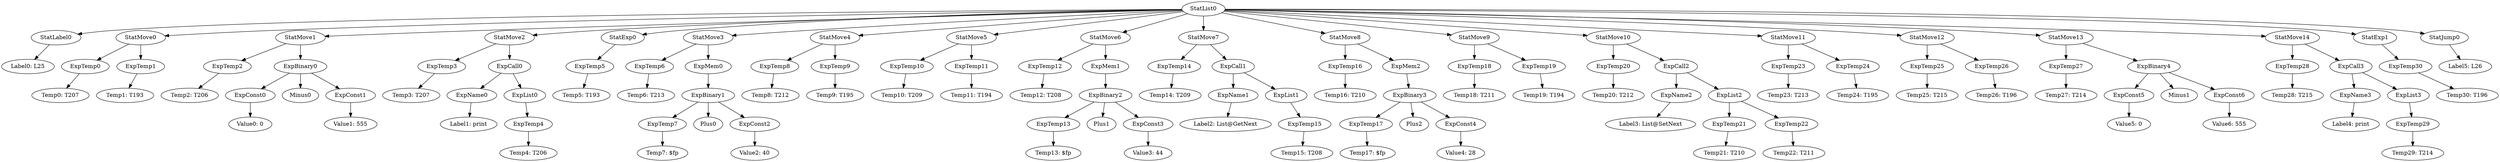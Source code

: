 digraph {
	ordering = out;
	ExpList3 -> ExpTemp29;
	ExpTemp29 -> "Temp29: T214";
	ExpName3 -> "Label4: print";
	StatMove13 -> ExpTemp27;
	StatMove13 -> ExpBinary4;
	ExpTemp27 -> "Temp27: T214";
	ExpTemp26 -> "Temp26: T196";
	ExpTemp25 -> "Temp25: T215";
	ExpTemp24 -> "Temp24: T195";
	StatMove11 -> ExpTemp23;
	StatMove11 -> ExpTemp24;
	ExpList2 -> ExpTemp21;
	ExpList2 -> ExpTemp22;
	ExpName2 -> "Label3: List@SetNext";
	StatExp1 -> ExpTemp30;
	ExpCall2 -> ExpName2;
	ExpCall2 -> ExpList2;
	StatMove10 -> ExpTemp20;
	StatMove10 -> ExpCall2;
	ExpTemp20 -> "Temp20: T212";
	StatMove9 -> ExpTemp18;
	StatMove9 -> ExpTemp19;
	ExpConst4 -> "Value4: 28";
	ExpTemp22 -> "Temp22: T211";
	StatMove3 -> ExpTemp6;
	StatMove3 -> ExpMem0;
	ExpTemp5 -> "Temp5: T193";
	ExpTemp1 -> "Temp1: T193";
	ExpTemp28 -> "Temp28: T215";
	ExpTemp14 -> "Temp14: T209";
	ExpList0 -> ExpTemp4;
	ExpTemp4 -> "Temp4: T206";
	StatMove14 -> ExpTemp28;
	StatMove14 -> ExpCall3;
	ExpCall0 -> ExpName0;
	ExpCall0 -> ExpList0;
	ExpTemp21 -> "Temp21: T210";
	ExpTemp17 -> "Temp17: $fp";
	ExpName0 -> "Label1: print";
	ExpTemp3 -> "Temp3: T207";
	ExpTemp23 -> "Temp23: T213";
	ExpBinary0 -> ExpConst0;
	ExpBinary0 -> Minus0;
	ExpBinary0 -> ExpConst1;
	ExpMem2 -> ExpBinary3;
	ExpTemp12 -> "Temp12: T208";
	ExpTemp11 -> "Temp11: T194";
	StatExp0 -> ExpTemp5;
	ExpTemp7 -> "Temp7: $fp";
	ExpTemp0 -> "Temp0: T207";
	StatList0 -> StatLabel0;
	StatList0 -> StatMove0;
	StatList0 -> StatMove1;
	StatList0 -> StatMove2;
	StatList0 -> StatExp0;
	StatList0 -> StatMove3;
	StatList0 -> StatMove4;
	StatList0 -> StatMove5;
	StatList0 -> StatMove6;
	StatList0 -> StatMove7;
	StatList0 -> StatMove8;
	StatList0 -> StatMove9;
	StatList0 -> StatMove10;
	StatList0 -> StatMove11;
	StatList0 -> StatMove12;
	StatList0 -> StatMove13;
	StatList0 -> StatMove14;
	StatList0 -> StatExp1;
	StatList0 -> StatJump0;
	ExpTemp19 -> "Temp19: T194";
	StatMove2 -> ExpTemp3;
	StatMove2 -> ExpCall0;
	ExpTemp2 -> "Temp2: T206";
	ExpTemp10 -> "Temp10: T209";
	ExpBinary4 -> ExpConst5;
	ExpBinary4 -> Minus1;
	ExpBinary4 -> ExpConst6;
	ExpConst0 -> "Value0: 0";
	StatMove1 -> ExpTemp2;
	StatMove1 -> ExpBinary0;
	ExpTemp18 -> "Temp18: T211";
	ExpTemp8 -> "Temp8: T212";
	ExpConst1 -> "Value1: 555";
	ExpConst5 -> "Value5: 0";
	StatMove5 -> ExpTemp10;
	StatMove5 -> ExpTemp11;
	ExpMem0 -> ExpBinary1;
	StatMove4 -> ExpTemp8;
	StatMove4 -> ExpTemp9;
	StatMove7 -> ExpTemp14;
	StatMove7 -> ExpCall1;
	ExpCall3 -> ExpName3;
	ExpCall3 -> ExpList3;
	ExpBinary1 -> ExpTemp7;
	ExpBinary1 -> Plus0;
	ExpBinary1 -> ExpConst2;
	ExpList1 -> ExpTemp15;
	ExpTemp9 -> "Temp9: T195";
	ExpTemp6 -> "Temp6: T213";
	StatMove6 -> ExpTemp12;
	StatMove6 -> ExpMem1;
	ExpTemp13 -> "Temp13: $fp";
	ExpTemp16 -> "Temp16: T210";
	StatLabel0 -> "Label0: L25";
	ExpBinary2 -> ExpTemp13;
	ExpBinary2 -> Plus1;
	ExpBinary2 -> ExpConst3;
	ExpTemp30 -> "Temp30: T196";
	ExpConst3 -> "Value3: 44";
	ExpConst6 -> "Value6: 555";
	ExpMem1 -> ExpBinary2;
	ExpTemp15 -> "Temp15: T208";
	ExpName1 -> "Label2: List@GetNext";
	StatJump0 -> "Label5: L26";
	ExpCall1 -> ExpName1;
	ExpCall1 -> ExpList1;
	StatMove0 -> ExpTemp0;
	StatMove0 -> ExpTemp1;
	StatMove8 -> ExpTemp16;
	StatMove8 -> ExpMem2;
	StatMove12 -> ExpTemp25;
	StatMove12 -> ExpTemp26;
	ExpConst2 -> "Value2: 40";
	ExpBinary3 -> ExpTemp17;
	ExpBinary3 -> Plus2;
	ExpBinary3 -> ExpConst4;
}

